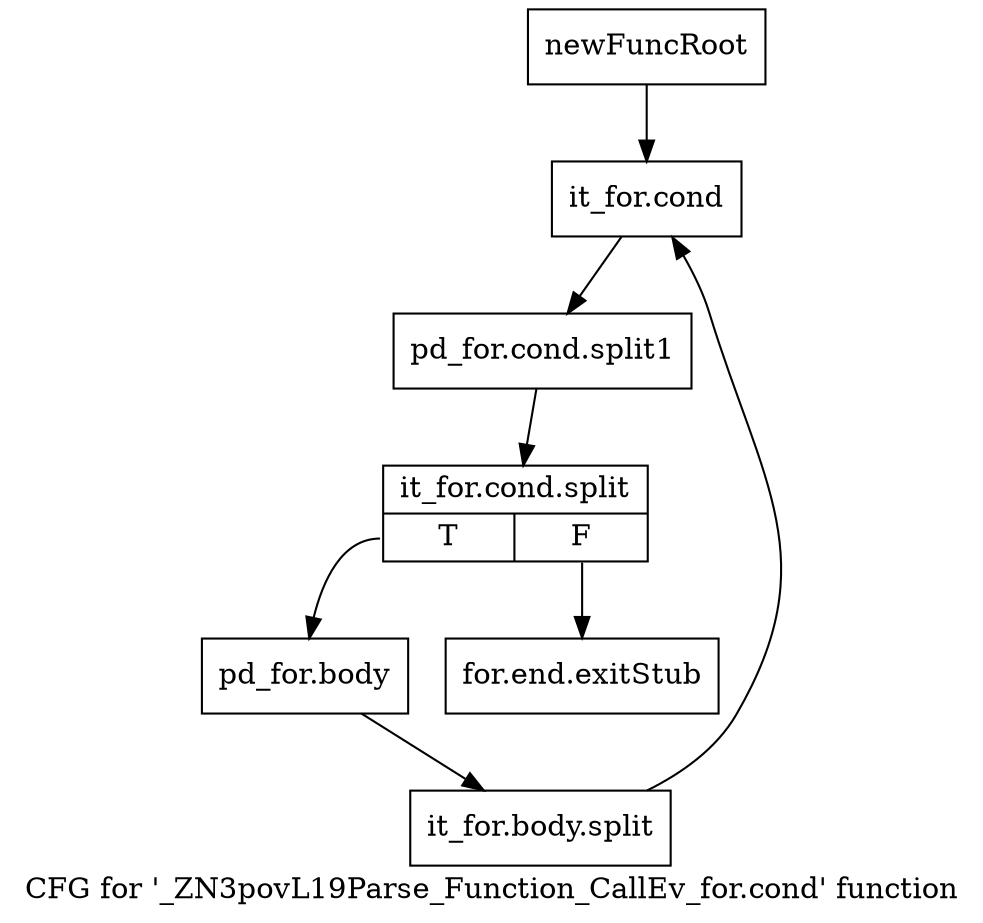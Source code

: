 digraph "CFG for '_ZN3povL19Parse_Function_CallEv_for.cond' function" {
	label="CFG for '_ZN3povL19Parse_Function_CallEv_for.cond' function";

	Node0x2410940 [shape=record,label="{newFuncRoot}"];
	Node0x2410940 -> Node0x2410d90;
	Node0x2410990 [shape=record,label="{for.end.exitStub}"];
	Node0x2410d90 [shape=record,label="{it_for.cond}"];
	Node0x2410d90 -> Node0x37813c0;
	Node0x37813c0 [shape=record,label="{pd_for.cond.split1}"];
	Node0x37813c0 -> Node0x376f730;
	Node0x376f730 [shape=record,label="{it_for.cond.split|{<s0>T|<s1>F}}"];
	Node0x376f730:s0 -> Node0x2410de0;
	Node0x376f730:s1 -> Node0x2410990;
	Node0x2410de0 [shape=record,label="{pd_for.body}"];
	Node0x2410de0 -> Node0x35fdb60;
	Node0x35fdb60 [shape=record,label="{it_for.body.split}"];
	Node0x35fdb60 -> Node0x2410d90;
}
